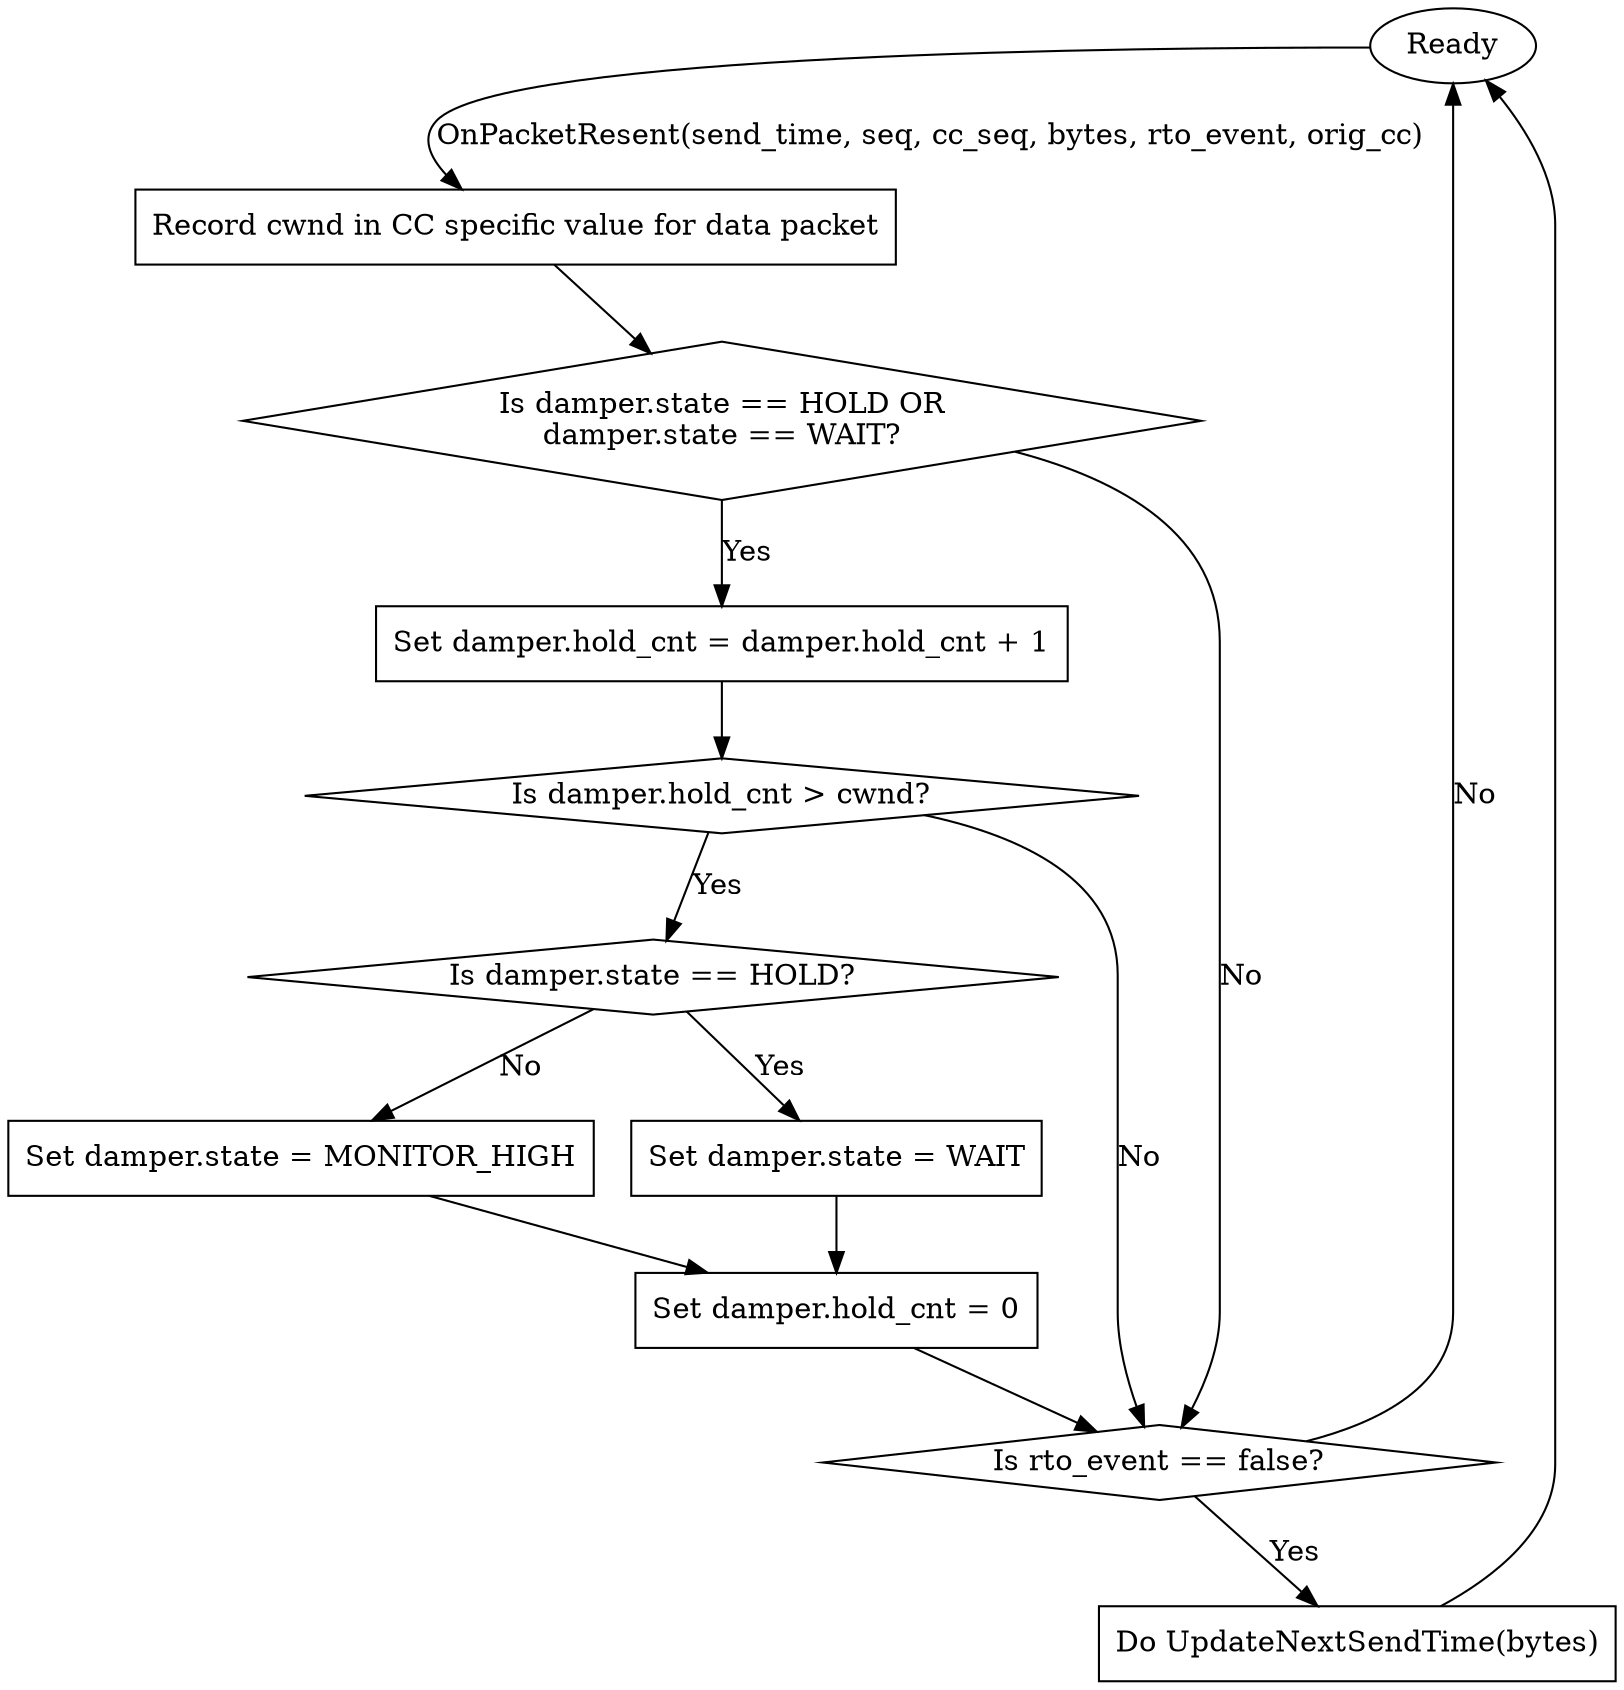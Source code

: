 digraph sliq_copa2_onpacketresent {
    redy [ shape = ellipse, label = "Ready" ];
    blk1 [ shape = box,     label = "Record cwnd in CC specific value for data packet" ];
    blk2 [ shape = box,     label = "Set damper.hold_cnt = damper.hold_cnt + 1" ];
    blk3 [ shape = box,     label = "Set damper.state = WAIT" ];
    blk4 [ shape = box,     label = "Set damper.state = MONITOR_HIGH" ];
    blk5 [ shape = box,     label = "Set damper.hold_cnt = 0" ];
    blk6 [ shape = box,     label = "Do UpdateNextSendTime(bytes)" ];
    dsc1 [ shape = diamond, label = "Is damper.state == HOLD OR\ndamper.state == WAIT?" ];
    dsc2 [ shape = diamond, label = "Is damper.hold_cnt > cwnd?" ];
    dsc3 [ shape = diamond, label = "Is damper.state == HOLD?" ];
    dsc4 [ shape = diamond, label = "Is rto_event == false?" ];

    redy -> blk1 [ label = "OnPacketResent(send_time, seq, cc_seq, bytes, rto_event, orig_cc)" ];
    blk1 -> dsc1;
    dsc1 -> blk2 [ label = "Yes" ];
    dsc1 -> dsc4 [ label = "No" ];
    blk2 -> dsc2;
    dsc2 -> dsc3 [ label = "Yes" ];
    dsc2 -> dsc4 [ label = "No" ];
    dsc3 -> blk3 [ label = "Yes" ];
    dsc3 -> blk4 [ label = "No" ];
    blk3 -> blk5;
    blk4 -> blk5;
    blk5 -> dsc4;
    dsc4 -> blk6 [ label = "Yes" ];
    dsc4 -> redy [ label = "No" ];
    blk6 -> redy;
}
